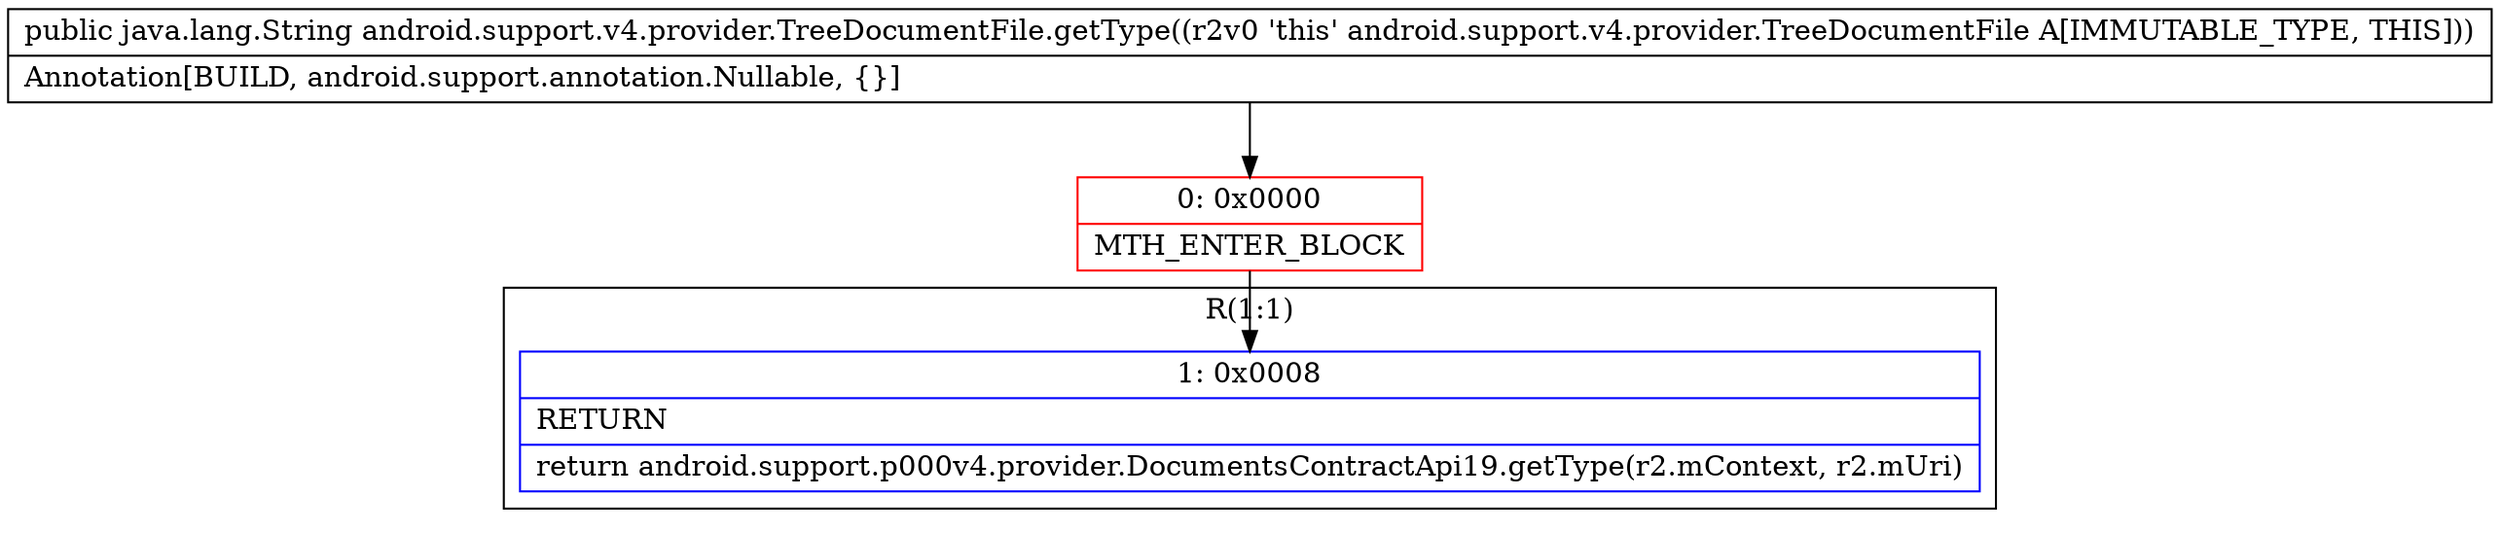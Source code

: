 digraph "CFG forandroid.support.v4.provider.TreeDocumentFile.getType()Ljava\/lang\/String;" {
subgraph cluster_Region_1532656563 {
label = "R(1:1)";
node [shape=record,color=blue];
Node_1 [shape=record,label="{1\:\ 0x0008|RETURN\l|return android.support.p000v4.provider.DocumentsContractApi19.getType(r2.mContext, r2.mUri)\l}"];
}
Node_0 [shape=record,color=red,label="{0\:\ 0x0000|MTH_ENTER_BLOCK\l}"];
MethodNode[shape=record,label="{public java.lang.String android.support.v4.provider.TreeDocumentFile.getType((r2v0 'this' android.support.v4.provider.TreeDocumentFile A[IMMUTABLE_TYPE, THIS]))  | Annotation[BUILD, android.support.annotation.Nullable, \{\}]\l}"];
MethodNode -> Node_0;
Node_0 -> Node_1;
}

